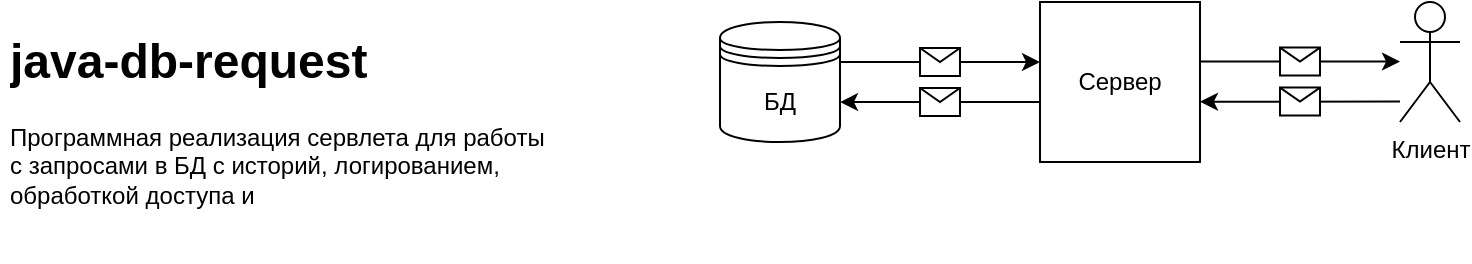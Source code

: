 <mxfile version="20.5.3" type="embed" pages="3"><diagram id="McKockSsbGbdAj6KZK5y" name="Общая информация"><mxGraphModel dx="2145" dy="797" grid="1" gridSize="10" guides="1" tooltips="1" connect="1" arrows="1" fold="1" page="1" pageScale="1" pageWidth="827" pageHeight="1169" math="0" shadow="0"><root><mxCell id="0"/><mxCell id="1" parent="0"/><mxCell id="DeUvo8-2mxQyPgU1of1R-4" value="&lt;h1&gt;java-db-request&lt;/h1&gt;&lt;p&gt;Программная реализация сервлета для работы с запросами в БД с историй, логированием, обработкой доступа и&amp;nbsp;&lt;/p&gt;" style="text;html=1;strokeColor=none;fillColor=none;spacing=5;spacingTop=-20;whiteSpace=wrap;overflow=hidden;rounded=0;" parent="1" vertex="1"><mxGeometry x="40" y="40" width="280" height="120" as="geometry"/></mxCell><mxCell id="DeUvo8-2mxQyPgU1of1R-8" value="" style="endArrow=classic;html=1;" parent="1" edge="1"><mxGeometry relative="1" as="geometry"><mxPoint x="460" y="60" as="sourcePoint"/><mxPoint x="560" y="60" as="targetPoint"/></mxGeometry></mxCell><mxCell id="DeUvo8-2mxQyPgU1of1R-9" value="" style="shape=message;html=1;outlineConnect=0;" parent="DeUvo8-2mxQyPgU1of1R-8" vertex="1"><mxGeometry width="20" height="14" relative="1" as="geometry"><mxPoint x="-10" y="-7" as="offset"/></mxGeometry></mxCell><mxCell id="DeUvo8-2mxQyPgU1of1R-11" value="БД" style="shape=datastore;whiteSpace=wrap;html=1;" parent="1" vertex="1"><mxGeometry x="400" y="40" width="60" height="60" as="geometry"/></mxCell><mxCell id="DeUvo8-2mxQyPgU1of1R-17" value="Сервер" style="whiteSpace=wrap;html=1;aspect=fixed;" parent="1" vertex="1"><mxGeometry x="560" y="30" width="80" height="80" as="geometry"/></mxCell><mxCell id="DeUvo8-2mxQyPgU1of1R-18" value="" style="endArrow=classic;html=1;entryX=1;entryY=0.667;entryDx=0;entryDy=0;entryPerimeter=0;exitX=0;exitY=0.625;exitDx=0;exitDy=0;exitPerimeter=0;" parent="1" source="DeUvo8-2mxQyPgU1of1R-17" target="DeUvo8-2mxQyPgU1of1R-11" edge="1"><mxGeometry relative="1" as="geometry"><mxPoint x="530" y="90" as="sourcePoint"/><mxPoint x="480" y="80" as="targetPoint"/></mxGeometry></mxCell><mxCell id="DeUvo8-2mxQyPgU1of1R-19" value="" style="shape=message;html=1;outlineConnect=0;" parent="DeUvo8-2mxQyPgU1of1R-18" vertex="1"><mxGeometry width="20" height="14" relative="1" as="geometry"><mxPoint x="-10" y="-7" as="offset"/></mxGeometry></mxCell><mxCell id="DeUvo8-2mxQyPgU1of1R-20" value="Клиент" style="shape=umlActor;verticalLabelPosition=bottom;verticalAlign=top;html=1;outlineConnect=0;" parent="1" vertex="1"><mxGeometry x="740" y="30" width="30" height="60" as="geometry"/></mxCell><mxCell id="DeUvo8-2mxQyPgU1of1R-21" value="" style="endArrow=classic;html=1;" parent="1" edge="1"><mxGeometry relative="1" as="geometry"><mxPoint x="640" y="59.8" as="sourcePoint"/><mxPoint x="740" y="59.8" as="targetPoint"/></mxGeometry></mxCell><mxCell id="DeUvo8-2mxQyPgU1of1R-22" value="" style="shape=message;html=1;outlineConnect=0;" parent="DeUvo8-2mxQyPgU1of1R-21" vertex="1"><mxGeometry width="20" height="14" relative="1" as="geometry"><mxPoint x="-10" y="-7" as="offset"/></mxGeometry></mxCell><mxCell id="DeUvo8-2mxQyPgU1of1R-23" value="" style="endArrow=classic;html=1;entryX=1;entryY=0.667;entryDx=0;entryDy=0;entryPerimeter=0;exitX=0;exitY=0.625;exitDx=0;exitDy=0;exitPerimeter=0;" parent="1" edge="1"><mxGeometry relative="1" as="geometry"><mxPoint x="740" y="79.8" as="sourcePoint"/><mxPoint x="640" y="79.82" as="targetPoint"/></mxGeometry></mxCell><mxCell id="DeUvo8-2mxQyPgU1of1R-24" value="" style="shape=message;html=1;outlineConnect=0;" parent="DeUvo8-2mxQyPgU1of1R-23" vertex="1"><mxGeometry width="20" height="14" relative="1" as="geometry"><mxPoint x="-10" y="-7" as="offset"/></mxGeometry></mxCell></root></mxGraphModel></diagram><diagram id="Hh5LRQSCnKQKxlGba9ma" name="JSON параметр"><mxGraphModel dx="953" dy="354" grid="1" gridSize="5" guides="1" tooltips="1" connect="1" arrows="1" fold="1" page="1" pageScale="1" pageWidth="827" pageHeight="1169" math="0" shadow="0"><root><mxCell id="IwvrFI_Q7wZ1opefNfWX-0"/><mxCell id="IwvrFI_Q7wZ1opefNfWX-1" parent="IwvrFI_Q7wZ1opefNfWX-0"/><mxCell id="dKg5kCecvE3HBSEvpWzA-24" value="&lt;span style=&quot;text-align: left&quot;&gt;QuerySet&lt;/span&gt;" style="shape=table;html=1;whiteSpace=wrap;startSize=30;container=1;collapsible=0;childLayout=tableLayout;fixedRows=1;rowLines=0;fontStyle=1;align=center;" parent="IwvrFI_Q7wZ1opefNfWX-1" vertex="1"><mxGeometry x="320" y="40" width="200" height="210" as="geometry"/></mxCell><mxCell id="dKg5kCecvE3HBSEvpWzA-118" style="shape=partialRectangle;html=1;whiteSpace=wrap;collapsible=0;dropTarget=0;pointerEvents=0;fillColor=none;top=0;left=0;bottom=1;right=0;points=[[0,0.5],[1,0.5]];portConstraint=eastwest;" parent="dKg5kCecvE3HBSEvpWzA-24" vertex="1"><mxGeometry y="30" width="200" height="30" as="geometry"/></mxCell><mxCell id="dKg5kCecvE3HBSEvpWzA-119" value="1" style="shape=partialRectangle;html=1;whiteSpace=wrap;connectable=0;fillColor=none;top=0;left=0;bottom=0;right=0;overflow=hidden;" parent="dKg5kCecvE3HBSEvpWzA-118" vertex="1"><mxGeometry width="50" height="30" as="geometry"/></mxCell><mxCell id="dKg5kCecvE3HBSEvpWzA-120" value="&lt;span&gt;Connections&lt;/span&gt;" style="shape=partialRectangle;html=1;whiteSpace=wrap;connectable=0;fillColor=none;top=0;left=0;bottom=0;right=0;align=left;spacingLeft=6;overflow=hidden;" parent="dKg5kCecvE3HBSEvpWzA-118" vertex="1"><mxGeometry x="50" width="150" height="30" as="geometry"/></mxCell><mxCell id="dKg5kCecvE3HBSEvpWzA-88" value="" style="shape=partialRectangle;html=1;whiteSpace=wrap;collapsible=0;dropTarget=0;pointerEvents=0;fillColor=none;top=0;left=0;bottom=1;right=0;points=[[0,0.5],[1,0.5]];portConstraint=eastwest;" parent="dKg5kCecvE3HBSEvpWzA-24" vertex="1"><mxGeometry y="60" width="200" height="30" as="geometry"/></mxCell><mxCell id="dKg5kCecvE3HBSEvpWzA-89" value="2" style="shape=partialRectangle;html=1;whiteSpace=wrap;connectable=0;fillColor=none;top=0;left=0;bottom=0;right=0;overflow=hidden;" parent="dKg5kCecvE3HBSEvpWzA-88" vertex="1"><mxGeometry width="50" height="30" as="geometry"/></mxCell><mxCell id="dKg5kCecvE3HBSEvpWzA-90" value="ID" style="shape=partialRectangle;html=1;whiteSpace=wrap;connectable=0;fillColor=none;top=0;left=0;bottom=0;right=0;align=left;spacingLeft=6;overflow=hidden;" parent="dKg5kCecvE3HBSEvpWzA-88" vertex="1"><mxGeometry x="50" width="150" height="30" as="geometry"/></mxCell><mxCell id="dKg5kCecvE3HBSEvpWzA-91" value="" style="shape=partialRectangle;html=1;whiteSpace=wrap;collapsible=0;dropTarget=0;pointerEvents=0;fillColor=none;top=0;left=0;bottom=1;right=0;points=[[0,0.5],[1,0.5]];portConstraint=eastwest;" parent="dKg5kCecvE3HBSEvpWzA-24" vertex="1"><mxGeometry y="90" width="200" height="30" as="geometry"/></mxCell><mxCell id="dKg5kCecvE3HBSEvpWzA-92" value="3" style="shape=partialRectangle;html=1;whiteSpace=wrap;connectable=0;fillColor=none;top=0;left=0;bottom=0;right=0;overflow=hidden;" parent="dKg5kCecvE3HBSEvpWzA-91" vertex="1"><mxGeometry width="50" height="30" as="geometry"/></mxCell><mxCell id="dKg5kCecvE3HBSEvpWzA-93" value="RunClass" style="shape=partialRectangle;html=1;whiteSpace=wrap;connectable=0;fillColor=none;top=0;left=0;bottom=0;right=0;align=left;spacingLeft=6;overflow=hidden;" parent="dKg5kCecvE3HBSEvpWzA-91" vertex="1"><mxGeometry x="50" width="150" height="30" as="geometry"/></mxCell><mxCell id="dKg5kCecvE3HBSEvpWzA-94" value="" style="shape=partialRectangle;html=1;whiteSpace=wrap;collapsible=0;dropTarget=0;pointerEvents=0;fillColor=none;top=0;left=0;bottom=1;right=0;points=[[0,0.5],[1,0.5]];portConstraint=eastwest;" parent="dKg5kCecvE3HBSEvpWzA-24" vertex="1"><mxGeometry y="120" width="200" height="30" as="geometry"/></mxCell><mxCell id="dKg5kCecvE3HBSEvpWzA-95" value="4" style="shape=partialRectangle;html=1;whiteSpace=wrap;connectable=0;fillColor=none;top=0;left=0;bottom=0;right=0;overflow=hidden;" parent="dKg5kCecvE3HBSEvpWzA-94" vertex="1"><mxGeometry width="50" height="30" as="geometry"/></mxCell><mxCell id="dKg5kCecvE3HBSEvpWzA-96" value="ValidationToken" style="shape=partialRectangle;html=1;whiteSpace=wrap;connectable=0;fillColor=none;top=0;left=0;bottom=0;right=0;align=left;spacingLeft=6;overflow=hidden;" parent="dKg5kCecvE3HBSEvpWzA-94" vertex="1"><mxGeometry x="50" width="150" height="30" as="geometry"/></mxCell><mxCell id="dKg5kCecvE3HBSEvpWzA-97" value="" style="shape=partialRectangle;html=1;whiteSpace=wrap;collapsible=0;dropTarget=0;pointerEvents=0;fillColor=none;top=0;left=0;bottom=1;right=0;points=[[0,0.5],[1,0.5]];portConstraint=eastwest;" parent="dKg5kCecvE3HBSEvpWzA-24" vertex="1"><mxGeometry y="150" width="200" height="30" as="geometry"/></mxCell><mxCell id="dKg5kCecvE3HBSEvpWzA-98" value="5" style="shape=partialRectangle;html=1;whiteSpace=wrap;connectable=0;fillColor=none;top=0;left=0;bottom=0;right=0;overflow=hidden;" parent="dKg5kCecvE3HBSEvpWzA-97" vertex="1"><mxGeometry width="50" height="30" as="geometry"/></mxCell><mxCell id="dKg5kCecvE3HBSEvpWzA-99" value="Token" style="shape=partialRectangle;html=1;whiteSpace=wrap;connectable=0;fillColor=none;top=0;left=0;bottom=0;right=0;align=left;spacingLeft=6;overflow=hidden;" parent="dKg5kCecvE3HBSEvpWzA-97" vertex="1"><mxGeometry x="50" width="150" height="30" as="geometry"/></mxCell><mxCell id="dKg5kCecvE3HBSEvpWzA-85" value="" style="shape=partialRectangle;html=1;whiteSpace=wrap;collapsible=0;dropTarget=0;pointerEvents=0;fillColor=none;top=0;left=0;bottom=1;right=0;points=[[0,0.5],[1,0.5]];portConstraint=eastwest;" parent="dKg5kCecvE3HBSEvpWzA-24" vertex="1"><mxGeometry y="180" width="200" height="30" as="geometry"/></mxCell><mxCell id="dKg5kCecvE3HBSEvpWzA-86" value="6" style="shape=partialRectangle;html=1;whiteSpace=wrap;connectable=0;fillColor=none;top=0;left=0;bottom=0;right=0;overflow=hidden;" parent="dKg5kCecvE3HBSEvpWzA-85" vertex="1"><mxGeometry width="50" height="30" as="geometry"/></mxCell><mxCell id="dKg5kCecvE3HBSEvpWzA-87" value="Queries" style="shape=partialRectangle;html=1;whiteSpace=wrap;connectable=0;fillColor=none;top=0;left=0;bottom=0;right=0;align=left;spacingLeft=6;overflow=hidden;" parent="dKg5kCecvE3HBSEvpWzA-85" vertex="1"><mxGeometry x="50" width="150" height="30" as="geometry"/></mxCell><mxCell id="dKg5kCecvE3HBSEvpWzA-124" value="&lt;span style=&quot;text-align: left&quot;&gt;Queries&lt;/span&gt;" style="shape=table;html=1;whiteSpace=wrap;startSize=30;container=1;collapsible=0;childLayout=tableLayout;fixedRows=1;rowLines=0;fontStyle=1;align=center;" parent="IwvrFI_Q7wZ1opefNfWX-1" vertex="1"><mxGeometry x="590" y="220" width="200" height="210" as="geometry"/></mxCell><mxCell id="dKg5kCecvE3HBSEvpWzA-125" style="shape=partialRectangle;html=1;whiteSpace=wrap;collapsible=0;dropTarget=0;pointerEvents=0;fillColor=none;top=0;left=0;bottom=1;right=0;points=[[0,0.5],[1,0.5]];portConstraint=eastwest;" parent="dKg5kCecvE3HBSEvpWzA-124" vertex="1"><mxGeometry y="30" width="200" height="30" as="geometry"/></mxCell><mxCell id="dKg5kCecvE3HBSEvpWzA-126" value="1" style="shape=partialRectangle;html=1;whiteSpace=wrap;connectable=0;fillColor=none;top=0;left=0;bottom=0;right=0;overflow=hidden;" parent="dKg5kCecvE3HBSEvpWzA-125" vertex="1"><mxGeometry width="50" height="30" as="geometry"/></mxCell><mxCell id="dKg5kCecvE3HBSEvpWzA-127" value="ID" style="shape=partialRectangle;html=1;whiteSpace=wrap;connectable=0;fillColor=none;top=0;left=0;bottom=0;right=0;align=left;spacingLeft=6;overflow=hidden;" parent="dKg5kCecvE3HBSEvpWzA-125" vertex="1"><mxGeometry x="50" width="150" height="30" as="geometry"/></mxCell><mxCell id="dKg5kCecvE3HBSEvpWzA-128" value="" style="shape=partialRectangle;html=1;whiteSpace=wrap;collapsible=0;dropTarget=0;pointerEvents=0;fillColor=none;top=0;left=0;bottom=1;right=0;points=[[0,0.5],[1,0.5]];portConstraint=eastwest;" parent="dKg5kCecvE3HBSEvpWzA-124" vertex="1"><mxGeometry y="60" width="200" height="30" as="geometry"/></mxCell><mxCell id="dKg5kCecvE3HBSEvpWzA-129" value="2" style="shape=partialRectangle;html=1;whiteSpace=wrap;connectable=0;fillColor=none;top=0;left=0;bottom=0;right=0;overflow=hidden;" parent="dKg5kCecvE3HBSEvpWzA-128" vertex="1"><mxGeometry width="50" height="30" as="geometry"/></mxCell><mxCell id="dKg5kCecvE3HBSEvpWzA-130" value="SQL" style="shape=partialRectangle;html=1;whiteSpace=wrap;connectable=0;fillColor=none;top=0;left=0;bottom=0;right=0;align=left;spacingLeft=6;overflow=hidden;" parent="dKg5kCecvE3HBSEvpWzA-128" vertex="1"><mxGeometry x="50" width="150" height="30" as="geometry"/></mxCell><mxCell id="dKg5kCecvE3HBSEvpWzA-131" value="" style="shape=partialRectangle;html=1;whiteSpace=wrap;collapsible=0;dropTarget=0;pointerEvents=0;fillColor=none;top=0;left=0;bottom=1;right=0;points=[[0,0.5],[1,0.5]];portConstraint=eastwest;" parent="dKg5kCecvE3HBSEvpWzA-124" vertex="1"><mxGeometry y="90" width="200" height="30" as="geometry"/></mxCell><mxCell id="dKg5kCecvE3HBSEvpWzA-132" value="3" style="shape=partialRectangle;html=1;whiteSpace=wrap;connectable=0;fillColor=none;top=0;left=0;bottom=0;right=0;overflow=hidden;" parent="dKg5kCecvE3HBSEvpWzA-131" vertex="1"><mxGeometry width="50" height="30" as="geometry"/></mxCell><mxCell id="dKg5kCecvE3HBSEvpWzA-133" value="Parametrs" style="shape=partialRectangle;html=1;whiteSpace=wrap;connectable=0;fillColor=none;top=0;left=0;bottom=0;right=0;align=left;spacingLeft=6;overflow=hidden;" parent="dKg5kCecvE3HBSEvpWzA-131" vertex="1"><mxGeometry x="50" width="150" height="30" as="geometry"/></mxCell><mxCell id="dKg5kCecvE3HBSEvpWzA-134" value="" style="shape=partialRectangle;html=1;whiteSpace=wrap;collapsible=0;dropTarget=0;pointerEvents=0;fillColor=none;top=0;left=0;bottom=1;right=0;points=[[0,0.5],[1,0.5]];portConstraint=eastwest;" parent="dKg5kCecvE3HBSEvpWzA-124" vertex="1"><mxGeometry y="120" width="200" height="30" as="geometry"/></mxCell><mxCell id="dKg5kCecvE3HBSEvpWzA-135" value="4" style="shape=partialRectangle;html=1;whiteSpace=wrap;connectable=0;fillColor=none;top=0;left=0;bottom=0;right=0;overflow=hidden;" parent="dKg5kCecvE3HBSEvpWzA-134" vertex="1"><mxGeometry width="50" height="30" as="geometry"/></mxCell><mxCell id="dKg5kCecvE3HBSEvpWzA-136" value="ValidationTokenQueries&amp;nbsp;" style="shape=partialRectangle;html=1;whiteSpace=wrap;connectable=0;fillColor=none;top=0;left=0;bottom=0;right=0;align=left;spacingLeft=6;overflow=hidden;" parent="dKg5kCecvE3HBSEvpWzA-134" vertex="1"><mxGeometry x="50" width="150" height="30" as="geometry"/></mxCell><mxCell id="dKg5kCecvE3HBSEvpWzA-137" value="" style="shape=partialRectangle;html=1;whiteSpace=wrap;collapsible=0;dropTarget=0;pointerEvents=0;fillColor=none;top=0;left=0;bottom=1;right=0;points=[[0,0.5],[1,0.5]];portConstraint=eastwest;" parent="dKg5kCecvE3HBSEvpWzA-124" vertex="1"><mxGeometry y="150" width="200" height="30" as="geometry"/></mxCell><mxCell id="dKg5kCecvE3HBSEvpWzA-138" value="5" style="shape=partialRectangle;html=1;whiteSpace=wrap;connectable=0;fillColor=none;top=0;left=0;bottom=0;right=0;overflow=hidden;" parent="dKg5kCecvE3HBSEvpWzA-137" vertex="1"><mxGeometry width="50" height="30" as="geometry"/></mxCell><mxCell id="dKg5kCecvE3HBSEvpWzA-139" value="Token" style="shape=partialRectangle;html=1;whiteSpace=wrap;connectable=0;fillColor=none;top=0;left=0;bottom=0;right=0;align=left;spacingLeft=6;overflow=hidden;" parent="dKg5kCecvE3HBSEvpWzA-137" vertex="1"><mxGeometry x="50" width="150" height="30" as="geometry"/></mxCell><mxCell id="mKy292UG_CkP-0T25i01-0" style="shape=partialRectangle;html=1;whiteSpace=wrap;collapsible=0;dropTarget=0;pointerEvents=0;fillColor=none;top=0;left=0;bottom=1;right=0;points=[[0,0.5],[1,0.5]];portConstraint=eastwest;" parent="dKg5kCecvE3HBSEvpWzA-124" vertex="1"><mxGeometry y="180" width="200" height="30" as="geometry"/></mxCell><mxCell id="mKy292UG_CkP-0T25i01-1" value="6" style="shape=partialRectangle;html=1;whiteSpace=wrap;connectable=0;fillColor=none;top=0;left=0;bottom=0;right=0;overflow=hidden;" parent="mKy292UG_CkP-0T25i01-0" vertex="1"><mxGeometry width="50" height="30" as="geometry"/></mxCell><mxCell id="mKy292UG_CkP-0T25i01-2" value="Async" style="shape=partialRectangle;html=1;whiteSpace=wrap;connectable=0;fillColor=none;top=0;left=0;bottom=0;right=0;align=left;spacingLeft=6;overflow=hidden;" parent="mKy292UG_CkP-0T25i01-0" vertex="1"><mxGeometry x="50" width="150" height="30" as="geometry"/></mxCell><mxCell id="dKg5kCecvE3HBSEvpWzA-168" value="&lt;span style=&quot;text-align: left&quot;&gt;Parametrs&lt;/span&gt;" style="shape=table;html=1;whiteSpace=wrap;startSize=30;container=1;collapsible=0;childLayout=tableLayout;fixedRows=1;rowLines=0;fontStyle=1;align=center;rounded=0;sketch=0;" parent="IwvrFI_Q7wZ1opefNfWX-1" vertex="1"><mxGeometry x="320" y="310" width="200" height="210" as="geometry"/></mxCell><mxCell id="dKg5kCecvE3HBSEvpWzA-169" style="shape=partialRectangle;html=1;whiteSpace=wrap;collapsible=0;dropTarget=0;pointerEvents=0;fillColor=none;top=0;left=0;bottom=1;right=0;points=[[0,0.5],[1,0.5]];portConstraint=eastwest;" parent="dKg5kCecvE3HBSEvpWzA-168" vertex="1"><mxGeometry y="30" width="200" height="30" as="geometry"/></mxCell><mxCell id="dKg5kCecvE3HBSEvpWzA-170" value="1" style="shape=partialRectangle;html=1;whiteSpace=wrap;connectable=0;fillColor=none;top=0;left=0;bottom=0;right=0;overflow=hidden;" parent="dKg5kCecvE3HBSEvpWzA-169" vertex="1"><mxGeometry width="50" height="30" as="geometry"/></mxCell><mxCell id="dKg5kCecvE3HBSEvpWzA-171" value="ID" style="shape=partialRectangle;html=1;whiteSpace=wrap;connectable=0;fillColor=none;top=0;left=0;bottom=0;right=0;align=left;spacingLeft=6;overflow=hidden;" parent="dKg5kCecvE3HBSEvpWzA-169" vertex="1"><mxGeometry x="50" width="150" height="30" as="geometry"/></mxCell><mxCell id="dKg5kCecvE3HBSEvpWzA-172" value="" style="shape=partialRectangle;html=1;whiteSpace=wrap;collapsible=0;dropTarget=0;pointerEvents=0;fillColor=none;top=0;left=0;bottom=1;right=0;points=[[0,0.5],[1,0.5]];portConstraint=eastwest;" parent="dKg5kCecvE3HBSEvpWzA-168" vertex="1"><mxGeometry y="60" width="200" height="30" as="geometry"/></mxCell><mxCell id="dKg5kCecvE3HBSEvpWzA-173" value="2" style="shape=partialRectangle;html=1;whiteSpace=wrap;connectable=0;fillColor=none;top=0;left=0;bottom=0;right=0;overflow=hidden;" parent="dKg5kCecvE3HBSEvpWzA-172" vertex="1"><mxGeometry width="50" height="30" as="geometry"/></mxCell><mxCell id="dKg5kCecvE3HBSEvpWzA-174" value="SQL" style="shape=partialRectangle;html=1;whiteSpace=wrap;connectable=0;fillColor=none;top=0;left=0;bottom=0;right=0;align=left;spacingLeft=6;overflow=hidden;" parent="dKg5kCecvE3HBSEvpWzA-172" vertex="1"><mxGeometry x="50" width="150" height="30" as="geometry"/></mxCell><mxCell id="dKg5kCecvE3HBSEvpWzA-175" value="" style="shape=partialRectangle;html=1;whiteSpace=wrap;collapsible=0;dropTarget=0;pointerEvents=0;fillColor=none;top=0;left=0;bottom=1;right=0;points=[[0,0.5],[1,0.5]];portConstraint=eastwest;" parent="dKg5kCecvE3HBSEvpWzA-168" vertex="1"><mxGeometry y="90" width="200" height="30" as="geometry"/></mxCell><mxCell id="dKg5kCecvE3HBSEvpWzA-176" value="3" style="shape=partialRectangle;html=1;whiteSpace=wrap;connectable=0;fillColor=none;top=0;left=0;bottom=0;right=0;overflow=hidden;" parent="dKg5kCecvE3HBSEvpWzA-175" vertex="1"><mxGeometry width="50" height="30" as="geometry"/></mxCell><mxCell id="dKg5kCecvE3HBSEvpWzA-177" value="Raw" style="shape=partialRectangle;html=1;whiteSpace=wrap;connectable=0;fillColor=none;top=0;left=0;bottom=0;right=0;align=left;spacingLeft=6;overflow=hidden;" parent="dKg5kCecvE3HBSEvpWzA-175" vertex="1"><mxGeometry x="50" width="150" height="30" as="geometry"/></mxCell><mxCell id="6SrOuIUhevdtCjDVSOOR-35" style="shape=partialRectangle;html=1;whiteSpace=wrap;collapsible=0;dropTarget=0;pointerEvents=0;fillColor=none;top=0;left=0;bottom=1;right=0;points=[[0,0.5],[1,0.5]];portConstraint=eastwest;" parent="dKg5kCecvE3HBSEvpWzA-168" vertex="1"><mxGeometry y="120" width="200" height="30" as="geometry"/></mxCell><mxCell id="6SrOuIUhevdtCjDVSOOR-36" value="4" style="shape=partialRectangle;html=1;whiteSpace=wrap;connectable=0;fillColor=none;top=0;left=0;bottom=0;right=0;overflow=hidden;" parent="6SrOuIUhevdtCjDVSOOR-35" vertex="1"><mxGeometry width="50" height="30" as="geometry"/></mxCell><mxCell id="6SrOuIUhevdtCjDVSOOR-37" value="When" style="shape=partialRectangle;html=1;whiteSpace=wrap;connectable=0;fillColor=none;top=0;left=0;bottom=0;right=0;align=left;spacingLeft=6;overflow=hidden;" parent="6SrOuIUhevdtCjDVSOOR-35" vertex="1"><mxGeometry x="50" width="150" height="30" as="geometry"/></mxCell><mxCell id="dKg5kCecvE3HBSEvpWzA-178" value="" style="shape=partialRectangle;html=1;whiteSpace=wrap;collapsible=0;dropTarget=0;pointerEvents=0;fillColor=none;top=0;left=0;bottom=1;right=0;points=[[0,0.5],[1,0.5]];portConstraint=eastwest;" parent="dKg5kCecvE3HBSEvpWzA-168" vertex="1"><mxGeometry y="150" width="200" height="30" as="geometry"/></mxCell><mxCell id="dKg5kCecvE3HBSEvpWzA-179" value="5" style="shape=partialRectangle;html=1;whiteSpace=wrap;connectable=0;fillColor=none;top=0;left=0;bottom=0;right=0;overflow=hidden;" parent="dKg5kCecvE3HBSEvpWzA-178" vertex="1"><mxGeometry width="50" height="30" as="geometry"/></mxCell><mxCell id="dKg5kCecvE3HBSEvpWzA-180" value="Name" style="shape=partialRectangle;html=1;whiteSpace=wrap;connectable=0;fillColor=none;top=0;left=0;bottom=0;right=0;align=left;spacingLeft=6;overflow=hidden;" parent="dKg5kCecvE3HBSEvpWzA-178" vertex="1"><mxGeometry x="50" width="150" height="30" as="geometry"/></mxCell><mxCell id="6SrOuIUhevdtCjDVSOOR-29" style="shape=partialRectangle;html=1;whiteSpace=wrap;collapsible=0;dropTarget=0;pointerEvents=0;fillColor=none;top=0;left=0;bottom=1;right=0;points=[[0,0.5],[1,0.5]];portConstraint=eastwest;" parent="dKg5kCecvE3HBSEvpWzA-168" vertex="1"><mxGeometry y="180" width="200" height="30" as="geometry"/></mxCell><mxCell id="6SrOuIUhevdtCjDVSOOR-30" value="6" style="shape=partialRectangle;html=1;whiteSpace=wrap;connectable=0;fillColor=none;top=0;left=0;bottom=0;right=0;overflow=hidden;" parent="6SrOuIUhevdtCjDVSOOR-29" vertex="1"><mxGeometry width="50" height="30" as="geometry"/></mxCell><mxCell id="6SrOuIUhevdtCjDVSOOR-31" value="Index" style="shape=partialRectangle;html=1;whiteSpace=wrap;connectable=0;fillColor=none;top=0;left=0;bottom=0;right=0;align=left;spacingLeft=6;overflow=hidden;" parent="6SrOuIUhevdtCjDVSOOR-29" vertex="1"><mxGeometry x="50" width="150" height="30" as="geometry"/></mxCell><mxCell id="dKg5kCecvE3HBSEvpWzA-208" style="edgeStyle=orthogonalEdgeStyle;rounded=0;orthogonalLoop=1;jettySize=auto;html=1;exitX=0;exitY=0.5;exitDx=0;exitDy=0;entryX=1.006;entryY=0.083;entryDx=0;entryDy=0;entryPerimeter=0;" parent="IwvrFI_Q7wZ1opefNfWX-1" source="dKg5kCecvE3HBSEvpWzA-131" target="dKg5kCecvE3HBSEvpWzA-168" edge="1"><mxGeometry relative="1" as="geometry"><mxPoint x="530" y="327" as="targetPoint"/><Array as="points"><mxPoint x="590" y="327"/><mxPoint x="530" y="327"/></Array></mxGeometry></mxCell><mxCell id="dKg5kCecvE3HBSEvpWzA-228" value="" style="endArrow=classic;html=1;entryX=0;entryY=0.095;entryDx=0;entryDy=0;entryPerimeter=0;" parent="IwvrFI_Q7wZ1opefNfWX-1" target="dKg5kCecvE3HBSEvpWzA-124" edge="1"><mxGeometry width="50" height="50" relative="1" as="geometry"><mxPoint x="520" y="240" as="sourcePoint"/><mxPoint x="570" y="240" as="targetPoint"/><Array as="points"/></mxGeometry></mxCell><mxCell id="dKg5kCecvE3HBSEvpWzA-230" value="" style="rounded=0;whiteSpace=wrap;html=1;fillColor=#dae8fc;strokeColor=#6c8ebf;" parent="IwvrFI_Q7wZ1opefNfWX-1" vertex="1"><mxGeometry width="280" height="160" as="geometry"/></mxCell><mxCell id="dKg5kCecvE3HBSEvpWzA-229" value="В запросе (POST, GET)" style="text;html=1;strokeColor=none;fillColor=none;align=center;verticalAlign=middle;whiteSpace=wrap;rounded=0;" parent="IwvrFI_Q7wZ1opefNfWX-1" vertex="1"><mxGeometry x="70" y="10" width="140" height="20" as="geometry"/></mxCell><mxCell id="dKg5kCecvE3HBSEvpWzA-241" value="" style="rounded=0;whiteSpace=wrap;html=1;sketch=0;strokeColor=#000000;strokeWidth=3;fillColor=#ffffff;gradientColor=none;" parent="IwvrFI_Q7wZ1opefNfWX-1" vertex="1"><mxGeometry x="50" y="40" width="180" height="90" as="geometry"/></mxCell><mxCell id="dKg5kCecvE3HBSEvpWzA-231" value="QuerySet" style="shape=table;html=1;whiteSpace=wrap;startSize=30;container=1;collapsible=0;childLayout=tableLayout;fixedRows=1;rowLines=0;fontStyle=1;align=center;rounded=0;sketch=0;strokeColor=#000000;fillColor=#ffffff;" parent="IwvrFI_Q7wZ1opefNfWX-1" vertex="1"><mxGeometry x="50" y="40" width="180" height="90" as="geometry"/></mxCell><mxCell id="dKg5kCecvE3HBSEvpWzA-232" value="" style="shape=partialRectangle;html=1;whiteSpace=wrap;collapsible=0;dropTarget=0;pointerEvents=0;fillColor=none;top=0;left=0;bottom=1;right=0;points=[[0,0.5],[1,0.5]];portConstraint=eastwest;" parent="dKg5kCecvE3HBSEvpWzA-231" vertex="1"><mxGeometry y="30" width="180" height="30" as="geometry"/></mxCell><mxCell id="dKg5kCecvE3HBSEvpWzA-233" value="1" style="shape=partialRectangle;html=1;whiteSpace=wrap;connectable=0;fillColor=none;top=0;left=0;bottom=0;right=0;overflow=hidden;" parent="dKg5kCecvE3HBSEvpWzA-232" vertex="1"><mxGeometry width="40" height="30" as="geometry"/></mxCell><mxCell id="dKg5kCecvE3HBSEvpWzA-234" value="File" style="shape=partialRectangle;html=1;whiteSpace=wrap;connectable=0;top=0;left=0;bottom=0;right=0;align=left;spacingLeft=6;overflow=hidden;fillColor=none;" parent="dKg5kCecvE3HBSEvpWzA-232" vertex="1"><mxGeometry x="40" width="140" height="30" as="geometry"/></mxCell><mxCell id="dKg5kCecvE3HBSEvpWzA-235" value="" style="shape=partialRectangle;html=1;whiteSpace=wrap;collapsible=0;dropTarget=0;pointerEvents=0;fillColor=none;top=0;left=0;bottom=0;right=0;points=[[0,0.5],[1,0.5]];portConstraint=eastwest;" parent="dKg5kCecvE3HBSEvpWzA-231" vertex="1"><mxGeometry y="60" width="180" height="30" as="geometry"/></mxCell><mxCell id="dKg5kCecvE3HBSEvpWzA-236" value="2" style="shape=partialRectangle;html=1;whiteSpace=wrap;connectable=0;fillColor=none;top=0;left=0;bottom=0;right=0;overflow=hidden;" parent="dKg5kCecvE3HBSEvpWzA-235" vertex="1"><mxGeometry width="40" height="30" as="geometry"/></mxCell><mxCell id="dKg5kCecvE3HBSEvpWzA-237" value="ID" style="shape=partialRectangle;html=1;whiteSpace=wrap;connectable=0;fillColor=none;top=0;left=0;bottom=0;right=0;align=left;spacingLeft=6;overflow=hidden;" parent="dKg5kCecvE3HBSEvpWzA-235" vertex="1"><mxGeometry x="40" width="140" height="30" as="geometry"/></mxCell><mxCell id="6SrOuIUhevdtCjDVSOOR-16" value="" style="rounded=0;whiteSpace=wrap;html=1;fillColor=#dae8fc;strokeColor=#6c8ebf;" parent="IwvrFI_Q7wZ1opefNfWX-1" vertex="1"><mxGeometry y="300" width="280" height="160" as="geometry"/></mxCell><mxCell id="6SrOuIUhevdtCjDVSOOR-17" value="В запросе (POST, GET)" style="text;html=1;strokeColor=none;fillColor=none;align=center;verticalAlign=middle;whiteSpace=wrap;rounded=0;" parent="IwvrFI_Q7wZ1opefNfWX-1" vertex="1"><mxGeometry x="70" y="310" width="140" height="20" as="geometry"/></mxCell><mxCell id="6SrOuIUhevdtCjDVSOOR-18" value="" style="rounded=0;whiteSpace=wrap;html=1;sketch=0;strokeColor=#000000;strokeWidth=3;fillColor=#ffffff;gradientColor=none;" parent="IwvrFI_Q7wZ1opefNfWX-1" vertex="1"><mxGeometry x="50" y="340" width="180" height="90" as="geometry"/></mxCell><mxCell id="6SrOuIUhevdtCjDVSOOR-19" value="&lt;span style=&quot;text-align: left&quot;&gt;Parametrs&lt;/span&gt;" style="shape=table;html=1;whiteSpace=wrap;startSize=30;container=1;collapsible=0;childLayout=tableLayout;fixedRows=1;rowLines=0;fontStyle=1;align=center;rounded=0;sketch=0;strokeColor=#000000;fillColor=#ffffff;" parent="IwvrFI_Q7wZ1opefNfWX-1" vertex="1"><mxGeometry x="50" y="340" width="180" height="90" as="geometry"/></mxCell><mxCell id="6SrOuIUhevdtCjDVSOOR-20" value="" style="shape=partialRectangle;html=1;whiteSpace=wrap;collapsible=0;dropTarget=0;pointerEvents=0;fillColor=none;top=0;left=0;bottom=1;right=0;points=[[0,0.5],[1,0.5]];portConstraint=eastwest;" parent="6SrOuIUhevdtCjDVSOOR-19" vertex="1"><mxGeometry y="30" width="180" height="30" as="geometry"/></mxCell><mxCell id="6SrOuIUhevdtCjDVSOOR-21" value="1" style="shape=partialRectangle;html=1;whiteSpace=wrap;connectable=0;fillColor=none;top=0;left=0;bottom=0;right=0;overflow=hidden;" parent="6SrOuIUhevdtCjDVSOOR-20" vertex="1"><mxGeometry width="40" height="30" as="geometry"/></mxCell><mxCell id="6SrOuIUhevdtCjDVSOOR-22" value="ID" style="shape=partialRectangle;html=1;whiteSpace=wrap;connectable=0;top=0;left=0;bottom=0;right=0;align=left;spacingLeft=6;overflow=hidden;fillColor=none;" parent="6SrOuIUhevdtCjDVSOOR-20" vertex="1"><mxGeometry x="40" width="140" height="30" as="geometry"/></mxCell><mxCell id="6SrOuIUhevdtCjDVSOOR-23" value="" style="shape=partialRectangle;html=1;whiteSpace=wrap;collapsible=0;dropTarget=0;pointerEvents=0;fillColor=none;top=0;left=0;bottom=0;right=0;points=[[0,0.5],[1,0.5]];portConstraint=eastwest;" parent="6SrOuIUhevdtCjDVSOOR-19" vertex="1"><mxGeometry y="60" width="180" height="30" as="geometry"/></mxCell><mxCell id="6SrOuIUhevdtCjDVSOOR-24" value="2" style="shape=partialRectangle;html=1;whiteSpace=wrap;connectable=0;fillColor=none;top=0;left=0;bottom=0;right=0;overflow=hidden;" parent="6SrOuIUhevdtCjDVSOOR-23" vertex="1"><mxGeometry width="40" height="30" as="geometry"/></mxCell><mxCell id="6SrOuIUhevdtCjDVSOOR-25" value="Raw" style="shape=partialRectangle;html=1;whiteSpace=wrap;connectable=0;fillColor=none;top=0;left=0;bottom=0;right=0;align=left;spacingLeft=6;overflow=hidden;" parent="6SrOuIUhevdtCjDVSOOR-23" vertex="1"><mxGeometry x="40" width="140" height="30" as="geometry"/></mxCell><mxCell id="6SrOuIUhevdtCjDVSOOR-26" value="" style="endArrow=classic;html=1;exitX=0.997;exitY=0.193;exitDx=0;exitDy=0;exitPerimeter=0;entryX=0;entryY=0.067;entryDx=0;entryDy=0;entryPerimeter=0;" parent="IwvrFI_Q7wZ1opefNfWX-1" source="6SrOuIUhevdtCjDVSOOR-18" target="dKg5kCecvE3HBSEvpWzA-168" edge="1"><mxGeometry width="50" height="50" relative="1" as="geometry"><mxPoint x="290" y="540" as="sourcePoint"/><mxPoint x="340" y="490" as="targetPoint"/><Array as="points"><mxPoint x="290" y="357"/><mxPoint x="290" y="324"/></Array></mxGeometry></mxCell><mxCell id="6SrOuIUhevdtCjDVSOOR-28" value="" style="endArrow=classic;html=1;exitX=1.001;exitY=0.175;exitDx=0;exitDy=0;exitPerimeter=0;entryX=0;entryY=0.075;entryDx=0;entryDy=0;entryPerimeter=0;" parent="IwvrFI_Q7wZ1opefNfWX-1" source="dKg5kCecvE3HBSEvpWzA-241" target="dKg5kCecvE3HBSEvpWzA-24" edge="1"><mxGeometry width="50" height="50" relative="1" as="geometry"><mxPoint x="300" y="60" as="sourcePoint"/><mxPoint x="350" y="10" as="targetPoint"/></mxGeometry></mxCell><mxCell id="6SrOuIUhevdtCjDVSOOR-38" value="" style="endArrow=classic;html=1;exitX=1.001;exitY=0.175;exitDx=0;exitDy=0;exitPerimeter=0;entryX=0;entryY=0.075;entryDx=0;entryDy=0;entryPerimeter=0;" parent="IwvrFI_Q7wZ1opefNfWX-1" edge="1"><mxGeometry width="50" height="50" relative="1" as="geometry"><mxPoint x="230.18" y="115" as="sourcePoint"/><mxPoint x="320.0" y="115" as="targetPoint"/></mxGeometry></mxCell><mxCell id="6SrOuIUhevdtCjDVSOOR-39" value="" style="endArrow=classic;html=1;exitX=1.001;exitY=0.175;exitDx=0;exitDy=0;exitPerimeter=0;entryX=0;entryY=0.075;entryDx=0;entryDy=0;entryPerimeter=0;" parent="IwvrFI_Q7wZ1opefNfWX-1" edge="1"><mxGeometry width="50" height="50" relative="1" as="geometry"><mxPoint x="230.18" y="414.8" as="sourcePoint"/><mxPoint x="320.0" y="414.8" as="targetPoint"/></mxGeometry></mxCell><mxCell id="6SrOuIUhevdtCjDVSOOR-40" value="" style="endArrow=classic;html=1;exitX=0.997;exitY=0.193;exitDx=0;exitDy=0;exitPerimeter=0;entryX=0;entryY=0.067;entryDx=0;entryDy=0;entryPerimeter=0;" parent="IwvrFI_Q7wZ1opefNfWX-1" edge="1"><mxGeometry width="50" height="50" relative="1" as="geometry"><mxPoint x="229.46" y="388.37" as="sourcePoint"/><mxPoint x="320" y="355.07" as="targetPoint"/><Array as="points"><mxPoint x="290" y="388"/><mxPoint x="290" y="355"/></Array></mxGeometry></mxCell><mxCell id="WMNLXES4cgH0aAiksSWf-0" value="" style="rounded=0;whiteSpace=wrap;html=1;fillColor=#fad7ac;strokeColor=#b46504;" parent="IwvrFI_Q7wZ1opefNfWX-1" vertex="1"><mxGeometry x="535" y="40" width="280" height="160" as="geometry"/></mxCell><mxCell id="WMNLXES4cgH0aAiksSWf-1" value="В фале конфигурации&amp;nbsp;" style="text;html=1;strokeColor=none;fillColor=none;align=center;verticalAlign=middle;whiteSpace=wrap;rounded=0;" parent="IwvrFI_Q7wZ1opefNfWX-1" vertex="1"><mxGeometry x="600" y="45" width="140" height="20" as="geometry"/></mxCell><mxCell id="WMNLXES4cgH0aAiksSWf-2" value="" style="rounded=0;whiteSpace=wrap;html=1;sketch=0;strokeColor=#000000;strokeWidth=3;fillColor=#ffffff;gradientColor=none;" parent="IwvrFI_Q7wZ1opefNfWX-1" vertex="1"><mxGeometry x="580" y="70" width="180" height="120" as="geometry"/></mxCell><mxCell id="WMNLXES4cgH0aAiksSWf-3" value="&lt;span style=&quot;text-align: left&quot;&gt;Connections&lt;/span&gt;" style="shape=table;html=1;whiteSpace=wrap;startSize=30;container=1;collapsible=0;childLayout=tableLayout;fixedRows=1;rowLines=0;fontStyle=1;align=center;rounded=0;sketch=0;strokeColor=#000000;fillColor=#ffffff;" parent="IwvrFI_Q7wZ1opefNfWX-1" vertex="1"><mxGeometry x="580" y="70" width="180" height="120" as="geometry"/></mxCell><mxCell id="WMNLXES4cgH0aAiksSWf-4" value="" style="shape=partialRectangle;html=1;whiteSpace=wrap;collapsible=0;dropTarget=0;pointerEvents=0;fillColor=none;top=0;left=0;bottom=1;right=0;points=[[0,0.5],[1,0.5]];portConstraint=eastwest;" parent="WMNLXES4cgH0aAiksSWf-3" vertex="1"><mxGeometry y="30" width="180" height="30" as="geometry"/></mxCell><mxCell id="WMNLXES4cgH0aAiksSWf-5" value="1" style="shape=partialRectangle;html=1;whiteSpace=wrap;connectable=0;fillColor=none;top=0;left=0;bottom=0;right=0;overflow=hidden;" parent="WMNLXES4cgH0aAiksSWf-4" vertex="1"><mxGeometry width="40" height="30" as="geometry"/></mxCell><mxCell id="WMNLXES4cgH0aAiksSWf-6" value="URL" style="shape=partialRectangle;html=1;whiteSpace=wrap;connectable=0;top=0;left=0;bottom=0;right=0;align=left;spacingLeft=6;overflow=hidden;fillColor=none;" parent="WMNLXES4cgH0aAiksSWf-4" vertex="1"><mxGeometry x="40" width="140" height="30" as="geometry"/></mxCell><mxCell id="WMNLXES4cgH0aAiksSWf-16" style="shape=partialRectangle;html=1;whiteSpace=wrap;collapsible=0;dropTarget=0;pointerEvents=0;fillColor=none;top=0;left=0;bottom=1;right=0;points=[[0,0.5],[1,0.5]];portConstraint=eastwest;" parent="WMNLXES4cgH0aAiksSWf-3" vertex="1"><mxGeometry y="60" width="180" height="30" as="geometry"/></mxCell><mxCell id="WMNLXES4cgH0aAiksSWf-17" value="&lt;span&gt;2&lt;/span&gt;" style="shape=partialRectangle;html=1;whiteSpace=wrap;connectable=0;fillColor=none;top=0;left=0;bottom=0;right=0;overflow=hidden;" parent="WMNLXES4cgH0aAiksSWf-16" vertex="1"><mxGeometry width="40" height="30" as="geometry"/></mxCell><mxCell id="WMNLXES4cgH0aAiksSWf-18" value="&lt;span&gt;User&lt;/span&gt;" style="shape=partialRectangle;html=1;whiteSpace=wrap;connectable=0;top=0;left=0;bottom=0;right=0;align=left;spacingLeft=6;overflow=hidden;fillColor=none;" parent="WMNLXES4cgH0aAiksSWf-16" vertex="1"><mxGeometry x="40" width="140" height="30" as="geometry"/></mxCell><mxCell id="WMNLXES4cgH0aAiksSWf-7" value="" style="shape=partialRectangle;html=1;whiteSpace=wrap;collapsible=0;dropTarget=0;pointerEvents=0;fillColor=none;top=0;left=0;bottom=0;right=0;points=[[0,0.5],[1,0.5]];portConstraint=eastwest;" parent="WMNLXES4cgH0aAiksSWf-3" vertex="1"><mxGeometry y="90" width="180" height="30" as="geometry"/></mxCell><mxCell id="WMNLXES4cgH0aAiksSWf-8" value="3" style="shape=partialRectangle;html=1;whiteSpace=wrap;connectable=0;fillColor=none;top=0;left=0;bottom=0;right=0;overflow=hidden;" parent="WMNLXES4cgH0aAiksSWf-7" vertex="1"><mxGeometry width="40" height="30" as="geometry"/></mxCell><mxCell id="WMNLXES4cgH0aAiksSWf-9" value="Password" style="shape=partialRectangle;html=1;whiteSpace=wrap;connectable=0;fillColor=none;top=0;left=0;bottom=0;right=0;align=left;spacingLeft=6;overflow=hidden;" parent="WMNLXES4cgH0aAiksSWf-7" vertex="1"><mxGeometry x="40" width="140" height="30" as="geometry"/></mxCell><mxCell id="WMNLXES4cgH0aAiksSWf-19" value="" style="endArrow=classic;html=1;exitX=1.001;exitY=0.175;exitDx=0;exitDy=0;exitPerimeter=0;" parent="IwvrFI_Q7wZ1opefNfWX-1" edge="1"><mxGeometry width="50" height="50" relative="1" as="geometry"><mxPoint x="520.0" y="84.71" as="sourcePoint"/><mxPoint x="580" y="85" as="targetPoint"/></mxGeometry></mxCell></root></mxGraphModel></diagram><diagram id="P8Y18dmKb4NVAvNb2o7A" name="База данных"><mxGraphModel dx="2145" dy="797" grid="1" gridSize="10" guides="1" tooltips="1" connect="1" arrows="1" fold="1" page="1" pageScale="1" pageWidth="827" pageHeight="1169" math="0" shadow="0"><root><mxCell id="f0QHR54XAe5SnRsA8c2V-0"/><mxCell id="f0QHR54XAe5SnRsA8c2V-1" parent="f0QHR54XAe5SnRsA8c2V-0"/></root></mxGraphModel></diagram></mxfile>